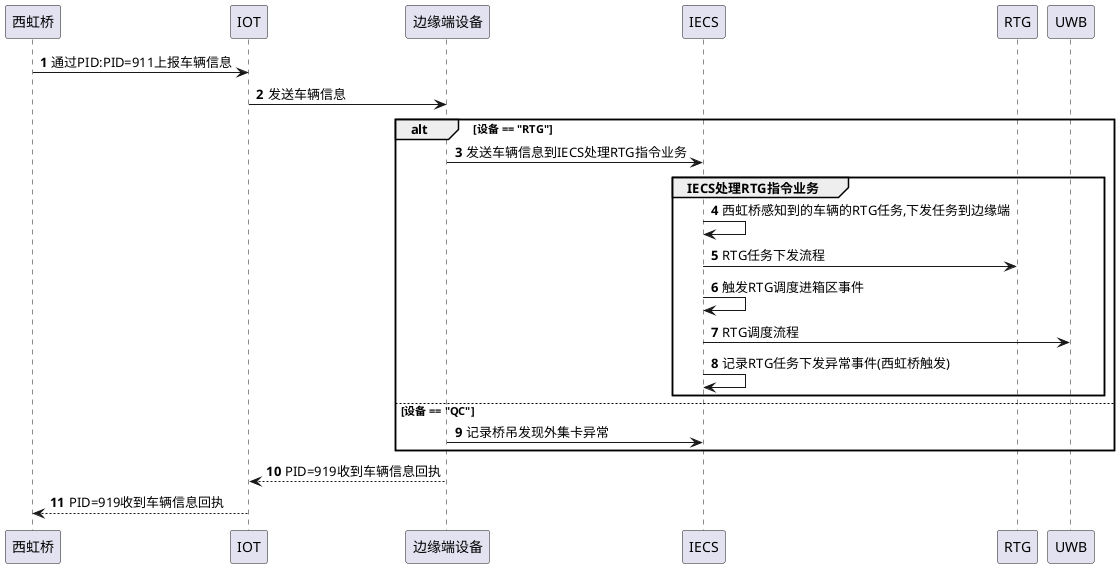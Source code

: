 @startuml
'https://plantuml.com/sequence-diagram

autonumber

西虹桥 -> IOT: 通过PID:PID=911上报车辆信息
IOT -> 边缘端设备: 发送车辆信息
alt 设备 == "RTG"
边缘端设备 -> IECS: 发送车辆信息到IECS处理RTG指令业务
group IECS处理RTG指令业务
IECS -> IECS: 西虹桥感知到的车辆的RTG任务,下发任务到边缘端
IECS -> RTG: RTG任务下发流程
IECS -> IECS: 触发RTG调度进箱区事件
IECS -> UWB: RTG调度流程
IECS -> IECS: 记录RTG任务下发异常事件(西虹桥触发)

end
else 设备 == "QC"
边缘端设备 -> IECS: 记录桥吊发现外集卡异常
end

边缘端设备 --> IOT: PID=919收到车辆信息回执
IOT --> 西虹桥: PID=919收到车辆信息回执
@enduml